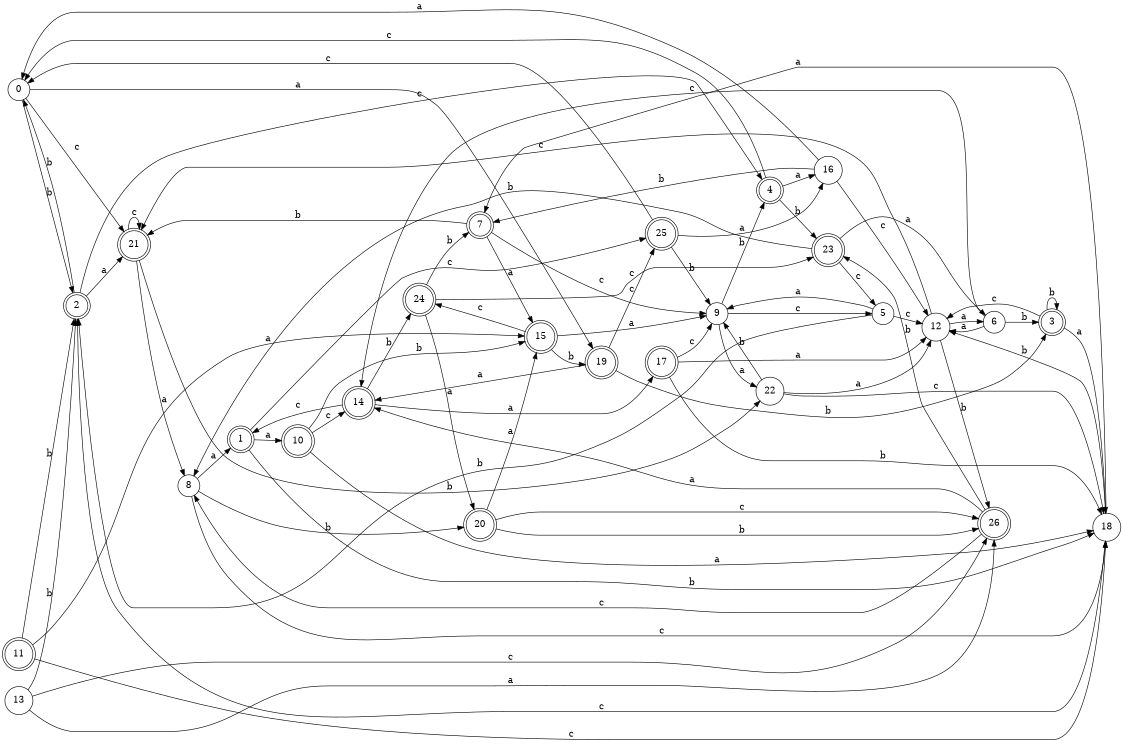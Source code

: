 digraph n22_10 {
__start0 [label="" shape="none"];

rankdir=LR;
size="8,5";

s0 [style="filled", color="black", fillcolor="white" shape="circle", label="0"];
s1 [style="rounded,filled", color="black", fillcolor="white" shape="doublecircle", label="1"];
s2 [style="rounded,filled", color="black", fillcolor="white" shape="doublecircle", label="2"];
s3 [style="rounded,filled", color="black", fillcolor="white" shape="doublecircle", label="3"];
s4 [style="rounded,filled", color="black", fillcolor="white" shape="doublecircle", label="4"];
s5 [style="filled", color="black", fillcolor="white" shape="circle", label="5"];
s6 [style="filled", color="black", fillcolor="white" shape="circle", label="6"];
s7 [style="rounded,filled", color="black", fillcolor="white" shape="doublecircle", label="7"];
s8 [style="filled", color="black", fillcolor="white" shape="circle", label="8"];
s9 [style="filled", color="black", fillcolor="white" shape="circle", label="9"];
s10 [style="rounded,filled", color="black", fillcolor="white" shape="doublecircle", label="10"];
s11 [style="rounded,filled", color="black", fillcolor="white" shape="doublecircle", label="11"];
s12 [style="filled", color="black", fillcolor="white" shape="circle", label="12"];
s13 [style="filled", color="black", fillcolor="white" shape="circle", label="13"];
s14 [style="rounded,filled", color="black", fillcolor="white" shape="doublecircle", label="14"];
s15 [style="rounded,filled", color="black", fillcolor="white" shape="doublecircle", label="15"];
s16 [style="filled", color="black", fillcolor="white" shape="circle", label="16"];
s17 [style="rounded,filled", color="black", fillcolor="white" shape="doublecircle", label="17"];
s18 [style="filled", color="black", fillcolor="white" shape="circle", label="18"];
s19 [style="rounded,filled", color="black", fillcolor="white" shape="doublecircle", label="19"];
s20 [style="rounded,filled", color="black", fillcolor="white" shape="doublecircle", label="20"];
s21 [style="rounded,filled", color="black", fillcolor="white" shape="doublecircle", label="21"];
s22 [style="filled", color="black", fillcolor="white" shape="circle", label="22"];
s23 [style="rounded,filled", color="black", fillcolor="white" shape="doublecircle", label="23"];
s24 [style="rounded,filled", color="black", fillcolor="white" shape="doublecircle", label="24"];
s25 [style="rounded,filled", color="black", fillcolor="white" shape="doublecircle", label="25"];
s26 [style="rounded,filled", color="black", fillcolor="white" shape="doublecircle", label="26"];
s0 -> s19 [label="a"];
s0 -> s2 [label="b"];
s0 -> s21 [label="c"];
s1 -> s10 [label="a"];
s1 -> s18 [label="b"];
s1 -> s25 [label="c"];
s2 -> s21 [label="a"];
s2 -> s0 [label="b"];
s2 -> s4 [label="c"];
s3 -> s18 [label="a"];
s3 -> s3 [label="b"];
s3 -> s12 [label="c"];
s4 -> s16 [label="a"];
s4 -> s23 [label="b"];
s4 -> s0 [label="c"];
s5 -> s9 [label="a"];
s5 -> s2 [label="b"];
s5 -> s12 [label="c"];
s6 -> s12 [label="a"];
s6 -> s3 [label="b"];
s6 -> s14 [label="c"];
s7 -> s15 [label="a"];
s7 -> s21 [label="b"];
s7 -> s9 [label="c"];
s8 -> s1 [label="a"];
s8 -> s20 [label="b"];
s8 -> s18 [label="c"];
s9 -> s22 [label="a"];
s9 -> s4 [label="b"];
s9 -> s5 [label="c"];
s10 -> s18 [label="a"];
s10 -> s15 [label="b"];
s10 -> s14 [label="c"];
s11 -> s15 [label="a"];
s11 -> s2 [label="b"];
s11 -> s18 [label="c"];
s12 -> s6 [label="a"];
s12 -> s26 [label="b"];
s12 -> s21 [label="c"];
s13 -> s26 [label="a"];
s13 -> s2 [label="b"];
s13 -> s26 [label="c"];
s14 -> s17 [label="a"];
s14 -> s24 [label="b"];
s14 -> s1 [label="c"];
s15 -> s9 [label="a"];
s15 -> s19 [label="b"];
s15 -> s24 [label="c"];
s16 -> s0 [label="a"];
s16 -> s7 [label="b"];
s16 -> s12 [label="c"];
s17 -> s12 [label="a"];
s17 -> s18 [label="b"];
s17 -> s9 [label="c"];
s18 -> s7 [label="a"];
s18 -> s12 [label="b"];
s18 -> s2 [label="c"];
s19 -> s14 [label="a"];
s19 -> s3 [label="b"];
s19 -> s25 [label="c"];
s20 -> s15 [label="a"];
s20 -> s26 [label="b"];
s20 -> s26 [label="c"];
s21 -> s8 [label="a"];
s21 -> s22 [label="b"];
s21 -> s21 [label="c"];
s22 -> s12 [label="a"];
s22 -> s9 [label="b"];
s22 -> s18 [label="c"];
s23 -> s6 [label="a"];
s23 -> s8 [label="b"];
s23 -> s5 [label="c"];
s24 -> s20 [label="a"];
s24 -> s7 [label="b"];
s24 -> s23 [label="c"];
s25 -> s16 [label="a"];
s25 -> s9 [label="b"];
s25 -> s0 [label="c"];
s26 -> s14 [label="a"];
s26 -> s23 [label="b"];
s26 -> s8 [label="c"];

}